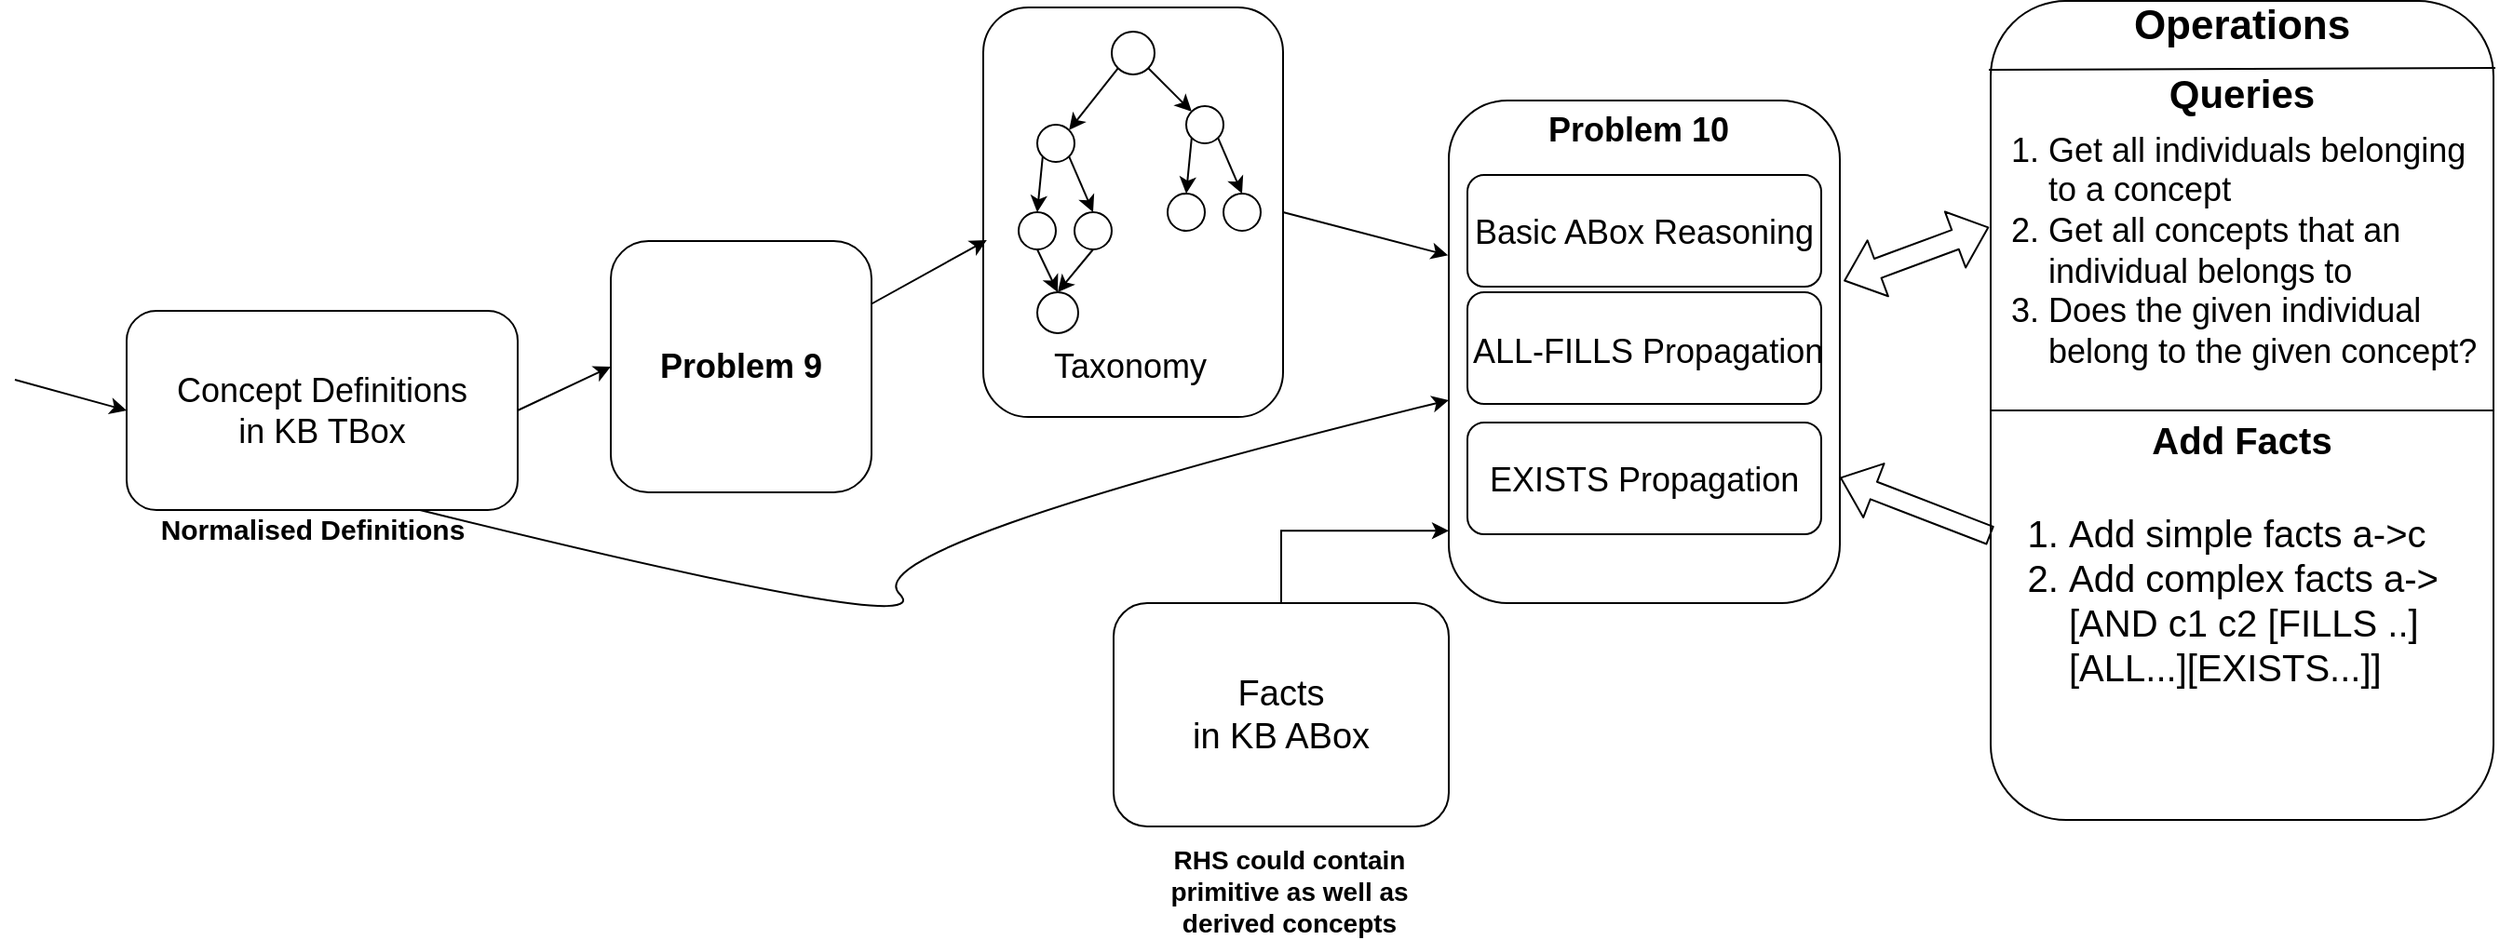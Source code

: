 <mxfile version="13.0.2" type="device" pages="2"><diagram id="GgImLocfoczrrWNs_Toy" name="Page-1"><mxGraphModel dx="718" dy="395" grid="1" gridSize="10" guides="1" tooltips="1" connect="1" arrows="1" fold="1" page="1" pageScale="1" pageWidth="1654" pageHeight="1169" math="0" shadow="0"><root><mxCell id="0"/><mxCell id="1" parent="0"/><mxCell id="6J6p3E8NPjbrmfS5Vha8-46" value="" style="rounded=1;whiteSpace=wrap;html=1;fontSize=18;" parent="1" vertex="1"><mxGeometry x="1071" y="106.5" width="270" height="440" as="geometry"/></mxCell><mxCell id="6J6p3E8NPjbrmfS5Vha8-48" value="" style="endArrow=none;html=1;fontSize=18;entryX=1;entryY=0.5;entryDx=0;entryDy=0;exitX=0;exitY=0.5;exitDx=0;exitDy=0;" parent="1" source="6J6p3E8NPjbrmfS5Vha8-46" target="6J6p3E8NPjbrmfS5Vha8-46" edge="1"><mxGeometry width="50" height="50" relative="1" as="geometry"><mxPoint x="931" y="346.5" as="sourcePoint"/><mxPoint x="981" y="296.5" as="targetPoint"/></mxGeometry></mxCell><mxCell id="6J6p3E8NPjbrmfS5Vha8-1" value="&lt;b&gt;&lt;font style=&quot;font-size: 18px&quot;&gt;Problem 9&lt;/font&gt;&lt;/b&gt;" style="rounded=1;whiteSpace=wrap;html=1;" parent="1" vertex="1"><mxGeometry x="330" y="235.5" width="140" height="135" as="geometry"/></mxCell><mxCell id="6J6p3E8NPjbrmfS5Vha8-5" value="" style="rounded=1;whiteSpace=wrap;html=1;" parent="1" vertex="1"><mxGeometry x="530" y="110" width="161" height="220" as="geometry"/></mxCell><mxCell id="6J6p3E8NPjbrmfS5Vha8-3" value="" style="rounded=1;whiteSpace=wrap;html=1;align=center;" parent="1" vertex="1"><mxGeometry x="780" y="160" width="210" height="270" as="geometry"/></mxCell><mxCell id="6J6p3E8NPjbrmfS5Vha8-8" value="" style="ellipse;whiteSpace=wrap;html=1;" parent="1" vertex="1"><mxGeometry x="599" y="123" width="23" height="23" as="geometry"/></mxCell><mxCell id="6J6p3E8NPjbrmfS5Vha8-10" value="" style="endArrow=classic;html=1;exitX=0;exitY=1;exitDx=0;exitDy=0;entryX=0;entryY=0;entryDx=0;entryDy=0;" parent="1" source="6J6p3E8NPjbrmfS5Vha8-8" target="6J6p3E8NPjbrmfS5Vha8-11" edge="1"><mxGeometry width="50" height="50" relative="1" as="geometry"><mxPoint x="629.607" y="168.607" as="sourcePoint"/><mxPoint x="593" y="133" as="targetPoint"/></mxGeometry></mxCell><mxCell id="6J6p3E8NPjbrmfS5Vha8-11" value="" style="ellipse;whiteSpace=wrap;html=1;direction=south;" parent="1" vertex="1"><mxGeometry x="559" y="173" width="20" height="20" as="geometry"/></mxCell><mxCell id="6J6p3E8NPjbrmfS5Vha8-14" value="" style="ellipse;whiteSpace=wrap;html=1;direction=south;" parent="1" vertex="1"><mxGeometry x="579" y="220" width="20" height="20" as="geometry"/></mxCell><mxCell id="6J6p3E8NPjbrmfS5Vha8-12" value="" style="ellipse;whiteSpace=wrap;html=1;direction=south;" parent="1" vertex="1"><mxGeometry x="549" y="220" width="20" height="20" as="geometry"/></mxCell><mxCell id="6J6p3E8NPjbrmfS5Vha8-18" value="" style="endArrow=classic;html=1;exitX=1;exitY=0;exitDx=0;exitDy=0;" parent="1" source="6J6p3E8NPjbrmfS5Vha8-11" edge="1"><mxGeometry width="50" height="50" relative="1" as="geometry"><mxPoint x="617.657" y="185.821" as="sourcePoint"/><mxPoint x="589" y="220" as="targetPoint"/></mxGeometry></mxCell><mxCell id="6J6p3E8NPjbrmfS5Vha8-19" value="" style="endArrow=classic;html=1;exitX=1;exitY=1;exitDx=0;exitDy=0;entryX=0;entryY=0.5;entryDx=0;entryDy=0;" parent="1" source="6J6p3E8NPjbrmfS5Vha8-11" target="6J6p3E8NPjbrmfS5Vha8-12" edge="1"><mxGeometry width="50" height="50" relative="1" as="geometry"><mxPoint x="617.657" y="185.821" as="sourcePoint"/><mxPoint x="629" y="210" as="targetPoint"/></mxGeometry></mxCell><mxCell id="6J6p3E8NPjbrmfS5Vha8-24" value="" style="ellipse;whiteSpace=wrap;html=1;direction=south;" parent="1" vertex="1"><mxGeometry x="639" y="163" width="20" height="20" as="geometry"/></mxCell><mxCell id="6J6p3E8NPjbrmfS5Vha8-25" value="" style="ellipse;whiteSpace=wrap;html=1;direction=south;" parent="1" vertex="1"><mxGeometry x="659" y="210" width="20" height="20" as="geometry"/></mxCell><mxCell id="6J6p3E8NPjbrmfS5Vha8-26" value="" style="ellipse;whiteSpace=wrap;html=1;direction=south;" parent="1" vertex="1"><mxGeometry x="629" y="210" width="20" height="20" as="geometry"/></mxCell><mxCell id="6J6p3E8NPjbrmfS5Vha8-27" value="" style="endArrow=classic;html=1;exitX=1;exitY=0;exitDx=0;exitDy=0;" parent="1" source="6J6p3E8NPjbrmfS5Vha8-24" edge="1"><mxGeometry width="50" height="50" relative="1" as="geometry"><mxPoint x="697.657" y="175.821" as="sourcePoint"/><mxPoint x="669" y="210" as="targetPoint"/></mxGeometry></mxCell><mxCell id="6J6p3E8NPjbrmfS5Vha8-28" value="" style="endArrow=classic;html=1;exitX=1;exitY=1;exitDx=0;exitDy=0;entryX=0;entryY=0.5;entryDx=0;entryDy=0;" parent="1" source="6J6p3E8NPjbrmfS5Vha8-24" target="6J6p3E8NPjbrmfS5Vha8-26" edge="1"><mxGeometry width="50" height="50" relative="1" as="geometry"><mxPoint x="697.657" y="175.821" as="sourcePoint"/><mxPoint x="709" y="200" as="targetPoint"/></mxGeometry></mxCell><mxCell id="6J6p3E8NPjbrmfS5Vha8-29" value="" style="endArrow=classic;html=1;exitX=1;exitY=1;exitDx=0;exitDy=0;entryX=0;entryY=1;entryDx=0;entryDy=0;" parent="1" source="6J6p3E8NPjbrmfS5Vha8-8" target="6J6p3E8NPjbrmfS5Vha8-24" edge="1"><mxGeometry width="50" height="50" relative="1" as="geometry"><mxPoint x="612.368" y="152.632" as="sourcePoint"/><mxPoint x="586.071" y="185.929" as="targetPoint"/></mxGeometry></mxCell><mxCell id="6J6p3E8NPjbrmfS5Vha8-30" value="" style="endArrow=classic;html=1;exitX=1;exitY=0.5;exitDx=0;exitDy=0;entryX=0.5;entryY=0;entryDx=0;entryDy=0;" parent="1" source="6J6p3E8NPjbrmfS5Vha8-12" target="6J6p3E8NPjbrmfS5Vha8-31" edge="1"><mxGeometry width="50" height="50" relative="1" as="geometry"><mxPoint x="499" y="313" as="sourcePoint"/><mxPoint x="549" y="263" as="targetPoint"/></mxGeometry></mxCell><mxCell id="6J6p3E8NPjbrmfS5Vha8-31" value="" style="ellipse;whiteSpace=wrap;html=1;" parent="1" vertex="1"><mxGeometry x="559" y="263" width="22" height="22" as="geometry"/></mxCell><mxCell id="6J6p3E8NPjbrmfS5Vha8-32" value="" style="endArrow=classic;html=1;entryX=0.5;entryY=0;entryDx=0;entryDy=0;exitX=1;exitY=0.5;exitDx=0;exitDy=0;" parent="1" source="6J6p3E8NPjbrmfS5Vha8-14" target="6J6p3E8NPjbrmfS5Vha8-31" edge="1"><mxGeometry width="50" height="50" relative="1" as="geometry"><mxPoint x="586" y="230" as="sourcePoint"/><mxPoint x="599" y="230" as="targetPoint"/></mxGeometry></mxCell><mxCell id="6J6p3E8NPjbrmfS5Vha8-33" value="Taxonomy" style="text;html=1;strokeColor=none;fillColor=none;align=center;verticalAlign=middle;whiteSpace=wrap;rounded=0;fontSize=18;" parent="1" vertex="1"><mxGeometry x="589" y="293" width="40" height="20" as="geometry"/></mxCell><mxCell id="6J6p3E8NPjbrmfS5Vha8-34" value="" style="endArrow=classic;html=1;fontSize=18;exitX=1;exitY=0.25;exitDx=0;exitDy=0;entryX=0.012;entryY=0.568;entryDx=0;entryDy=0;entryPerimeter=0;" parent="1" source="6J6p3E8NPjbrmfS5Vha8-1" target="6J6p3E8NPjbrmfS5Vha8-5" edge="1"><mxGeometry width="50" height="50" relative="1" as="geometry"><mxPoint x="520" y="260" as="sourcePoint"/><mxPoint x="570" y="210" as="targetPoint"/></mxGeometry></mxCell><mxCell id="6J6p3E8NPjbrmfS5Vha8-35" value="" style="endArrow=classic;html=1;fontSize=18;exitX=1;exitY=0.5;exitDx=0;exitDy=0;entryX=-0.002;entryY=0.308;entryDx=0;entryDy=0;entryPerimeter=0;" parent="1" source="6J6p3E8NPjbrmfS5Vha8-5" target="6J6p3E8NPjbrmfS5Vha8-3" edge="1"><mxGeometry width="50" height="50" relative="1" as="geometry"><mxPoint x="430" y="234.5" as="sourcePoint"/><mxPoint x="782" y="257" as="targetPoint"/></mxGeometry></mxCell><mxCell id="6J6p3E8NPjbrmfS5Vha8-36" value="" style="endArrow=classic;html=1;fontSize=18;entryX=0;entryY=0.5;entryDx=0;entryDy=0;" parent="1" target="6J6p3E8NPjbrmfS5Vha8-38" edge="1"><mxGeometry width="50" height="50" relative="1" as="geometry"><mxPoint x="10" y="310" as="sourcePoint"/><mxPoint x="40" y="310" as="targetPoint"/></mxGeometry></mxCell><mxCell id="6J6p3E8NPjbrmfS5Vha8-38" value="&lt;div&gt;Concept Definitions&lt;br&gt;in KB TBox&lt;br&gt;&lt;/div&gt;" style="rounded=1;whiteSpace=wrap;html=1;fontSize=18;" parent="1" vertex="1"><mxGeometry x="70" y="273" width="210" height="107" as="geometry"/></mxCell><mxCell id="6J6p3E8NPjbrmfS5Vha8-39" value="" style="endArrow=classic;html=1;fontSize=18;entryX=0;entryY=0.5;entryDx=0;entryDy=0;exitX=1;exitY=0.5;exitDx=0;exitDy=0;" parent="1" source="6J6p3E8NPjbrmfS5Vha8-38" target="6J6p3E8NPjbrmfS5Vha8-1" edge="1"><mxGeometry width="50" height="50" relative="1" as="geometry"><mxPoint x="20" y="320" as="sourcePoint"/><mxPoint x="80" y="321.5" as="targetPoint"/></mxGeometry></mxCell><mxCell id="6J6p3E8NPjbrmfS5Vha8-40" value="" style="curved=1;endArrow=classic;html=1;fontSize=18;exitX=0.75;exitY=1;exitDx=0;exitDy=0;" parent="1" source="6J6p3E8NPjbrmfS5Vha8-38" target="6J6p3E8NPjbrmfS5Vha8-3" edge="1"><mxGeometry width="50" height="50" relative="1" as="geometry"><mxPoint x="252" y="390" as="sourcePoint"/><mxPoint x="770" y="300" as="targetPoint"/><Array as="points"><mxPoint x="510" y="450"/><mxPoint x="460" y="400"/></Array></mxGeometry></mxCell><mxCell id="6J6p3E8NPjbrmfS5Vha8-44" value="" style="edgeStyle=orthogonalEdgeStyle;rounded=0;orthogonalLoop=1;jettySize=auto;html=1;fontSize=18;entryX=0;entryY=0.856;entryDx=0;entryDy=0;entryPerimeter=0;" parent="1" source="6J6p3E8NPjbrmfS5Vha8-42" target="6J6p3E8NPjbrmfS5Vha8-3" edge="1"><mxGeometry relative="1" as="geometry"><mxPoint x="690.0" y="410" as="targetPoint"/></mxGeometry></mxCell><mxCell id="6J6p3E8NPjbrmfS5Vha8-42" value="&lt;font style=&quot;font-size: 19px&quot;&gt;Facts&lt;br&gt;in KB ABox&lt;/font&gt;" style="rounded=1;whiteSpace=wrap;html=1;fontSize=18;" parent="1" vertex="1"><mxGeometry x="600" y="430" width="180" height="120" as="geometry"/></mxCell><mxCell id="6J6p3E8NPjbrmfS5Vha8-47" value="&lt;font size=&quot;1&quot;&gt;&lt;b&gt;&lt;font style=&quot;font-size: 22px&quot;&gt;Operations&lt;/font&gt;&lt;/b&gt;&lt;/font&gt;" style="text;html=1;strokeColor=none;fillColor=none;align=center;verticalAlign=middle;whiteSpace=wrap;rounded=0;fontSize=18;" parent="1" vertex="1"><mxGeometry x="1186" y="109.5" width="40" height="20" as="geometry"/></mxCell><mxCell id="6J6p3E8NPjbrmfS5Vha8-49" value="" style="endArrow=none;html=1;fontSize=18;" parent="1" edge="1"><mxGeometry width="50" height="50" relative="1" as="geometry"><mxPoint x="1070" y="143.5" as="sourcePoint"/><mxPoint x="1342" y="142.5" as="targetPoint"/></mxGeometry></mxCell><mxCell id="6J6p3E8NPjbrmfS5Vha8-51" value="" style="shape=flexArrow;endArrow=classic;startArrow=classic;html=1;fontSize=18;exitX=1.01;exitY=0.359;exitDx=0;exitDy=0;exitPerimeter=0;width=11;endSize=5.94;entryX=0.036;entryY=0.308;entryDx=0;entryDy=0;entryPerimeter=0;" parent="1" source="6J6p3E8NPjbrmfS5Vha8-3" target="6J6p3E8NPjbrmfS5Vha8-56" edge="1"><mxGeometry width="50" height="50" relative="1" as="geometry"><mxPoint x="960" y="250.5" as="sourcePoint"/><mxPoint x="1060" y="50" as="targetPoint"/></mxGeometry></mxCell><mxCell id="6J6p3E8NPjbrmfS5Vha8-52" value="&lt;div style=&quot;font-size: 21px&quot;&gt;&lt;font style=&quot;font-size: 21px&quot;&gt;&lt;b&gt;Queries&lt;/b&gt;&lt;/font&gt;&lt;/div&gt;" style="text;html=1;strokeColor=none;fillColor=none;align=center;verticalAlign=middle;whiteSpace=wrap;rounded=0;fontSize=18;" parent="1" vertex="1"><mxGeometry x="1186" y="146" width="40" height="20" as="geometry"/></mxCell><mxCell id="6J6p3E8NPjbrmfS5Vha8-56" value="&lt;ol&gt;&lt;li&gt;Get all individuals belonging to a concept&lt;/li&gt;&lt;li&gt;Get all concepts that an individual belongs to&lt;/li&gt;&lt;li&gt;Does the given individual belong to the given concept?&lt;br&gt;&lt;/li&gt;&lt;/ol&gt;" style="text;html=1;strokeColor=none;fillColor=none;align=left;verticalAlign=middle;whiteSpace=wrap;rounded=0;fontSize=18;" parent="1" vertex="1"><mxGeometry x="1060" y="208" width="281" height="65" as="geometry"/></mxCell><mxCell id="6J6p3E8NPjbrmfS5Vha8-57" value="&lt;b&gt;&lt;font style=&quot;font-size: 20px&quot;&gt;Add Facts&lt;/font&gt;&lt;/b&gt;" style="text;html=1;strokeColor=none;fillColor=none;align=center;verticalAlign=middle;whiteSpace=wrap;rounded=0;fontSize=18;" parent="1" vertex="1"><mxGeometry x="1146" y="333" width="120" height="20" as="geometry"/></mxCell><mxCell id="6J6p3E8NPjbrmfS5Vha8-68" value="&lt;div style=&quot;font-size: 20px&quot; align=&quot;left&quot;&gt;&lt;ol&gt;&lt;li&gt;&lt;font style=&quot;font-size: 20px&quot;&gt;Add simple facts a-&amp;gt;c&lt;/font&gt;&lt;/li&gt;&lt;li&gt;&lt;font style=&quot;font-size: 20px&quot;&gt;Add complex facts a-&amp;gt;[AND c1 c2 [FILLS ..][ALL...][EXISTS...]]&lt;/font&gt;&lt;/li&gt;&lt;/ol&gt;&lt;/div&gt;" style="text;html=1;strokeColor=none;fillColor=none;align=left;verticalAlign=middle;whiteSpace=wrap;rounded=0;fontSize=18;" parent="1" vertex="1"><mxGeometry x="1071" y="360" width="259" height="135" as="geometry"/></mxCell><mxCell id="6J6p3E8NPjbrmfS5Vha8-72" value="" style="shape=flexArrow;endArrow=classic;html=1;fontSize=18;exitX=0;exitY=0.25;exitDx=0;exitDy=0;entryX=1;entryY=0.75;entryDx=0;entryDy=0;" parent="1" source="6J6p3E8NPjbrmfS5Vha8-68" target="6J6p3E8NPjbrmfS5Vha8-3" edge="1"><mxGeometry width="50" height="50" relative="1" as="geometry"><mxPoint x="1060" y="420" as="sourcePoint"/><mxPoint x="960" y="360" as="targetPoint"/></mxGeometry></mxCell><mxCell id="6J6p3E8NPjbrmfS5Vha8-77" value="" style="rounded=1;whiteSpace=wrap;html=1;fontSize=18;align=left;" parent="1" vertex="1"><mxGeometry x="790" y="263" width="190" height="60" as="geometry"/></mxCell><mxCell id="6J6p3E8NPjbrmfS5Vha8-78" value="&lt;div align=&quot;left&quot;&gt;&lt;font style=&quot;font-size: 18px&quot;&gt;ALL-FILLS Propagation&lt;/font&gt;&lt;/div&gt;" style="text;html=1;strokeColor=none;fillColor=none;align=left;verticalAlign=middle;whiteSpace=wrap;rounded=0;fontSize=18;" parent="1" vertex="1"><mxGeometry x="791" y="284.25" width="211.5" height="21.5" as="geometry"/></mxCell><mxCell id="6J6p3E8NPjbrmfS5Vha8-82" value="" style="rounded=1;whiteSpace=wrap;html=1;fontSize=18;align=left;" parent="1" vertex="1"><mxGeometry x="790" y="333" width="190" height="60" as="geometry"/></mxCell><mxCell id="6J6p3E8NPjbrmfS5Vha8-83" value="&lt;div align=&quot;left&quot;&gt;EXISTS Propagation&lt;br&gt;&lt;/div&gt;" style="text;html=1;strokeColor=none;fillColor=none;align=left;verticalAlign=middle;whiteSpace=wrap;rounded=0;fontSize=18;" parent="1" vertex="1"><mxGeometry x="800" y="353" width="211.5" height="21.5" as="geometry"/></mxCell><mxCell id="6J6p3E8NPjbrmfS5Vha8-84" value="&lt;b&gt;Problem 10&lt;/b&gt;" style="text;html=1;strokeColor=none;fillColor=none;align=center;verticalAlign=middle;whiteSpace=wrap;rounded=0;fontSize=18;" parent="1" vertex="1"><mxGeometry x="827" y="166" width="110" height="20" as="geometry"/></mxCell><mxCell id="6J6p3E8NPjbrmfS5Vha8-85" value="" style="rounded=1;whiteSpace=wrap;html=1;fontSize=18;align=left;" parent="1" vertex="1"><mxGeometry x="790" y="200" width="190" height="60" as="geometry"/></mxCell><mxCell id="6J6p3E8NPjbrmfS5Vha8-86" value="&lt;div align=&quot;center&quot;&gt;Basic ABox Reasoning&lt;br&gt;&lt;/div&gt;" style="text;html=1;strokeColor=none;fillColor=none;align=center;verticalAlign=middle;whiteSpace=wrap;rounded=0;fontSize=18;" parent="1" vertex="1"><mxGeometry x="778.5" y="220" width="211.5" height="21.5" as="geometry"/></mxCell><mxCell id="VTgaiU-pwQBCUnNyHxsb-1" value="&lt;font style=&quot;font-size: 15px&quot;&gt;&lt;b&gt;Normalised Definitions&lt;/b&gt;&lt;/font&gt;" style="text;html=1;strokeColor=none;fillColor=none;align=center;verticalAlign=middle;whiteSpace=wrap;rounded=0;" vertex="1" parent="1"><mxGeometry x="80" y="380" width="180" height="20" as="geometry"/></mxCell><mxCell id="VTgaiU-pwQBCUnNyHxsb-2" style="edgeStyle=orthogonalEdgeStyle;rounded=0;orthogonalLoop=1;jettySize=auto;html=1;exitX=0.5;exitY=1;exitDx=0;exitDy=0;" edge="1" parent="1" source="VTgaiU-pwQBCUnNyHxsb-1" target="VTgaiU-pwQBCUnNyHxsb-1"><mxGeometry relative="1" as="geometry"/></mxCell><mxCell id="VTgaiU-pwQBCUnNyHxsb-3" value="&lt;font style=&quot;font-size: 14px&quot;&gt;&lt;b&gt;RHS could contain primitive as well as derived concepts&lt;/b&gt;&lt;/font&gt;" style="text;html=1;strokeColor=none;fillColor=none;align=center;verticalAlign=middle;whiteSpace=wrap;rounded=0;" vertex="1" parent="1"><mxGeometry x="629" y="575" width="131" height="20" as="geometry"/></mxCell></root></mxGraphModel></diagram><diagram id="MhfFUDtcyn-kGszHXDdn" name="Page-2"><mxGraphModel dx="862" dy="474" grid="1" gridSize="10" guides="1" tooltips="1" connect="1" arrows="1" fold="1" page="1" pageScale="1" pageWidth="1654" pageHeight="1169" math="0" shadow="0"><root><mxCell id="m8PnrxbknxeLE1peulAv-0"/><mxCell id="m8PnrxbknxeLE1peulAv-1" parent="m8PnrxbknxeLE1peulAv-0"/></root></mxGraphModel></diagram></mxfile>